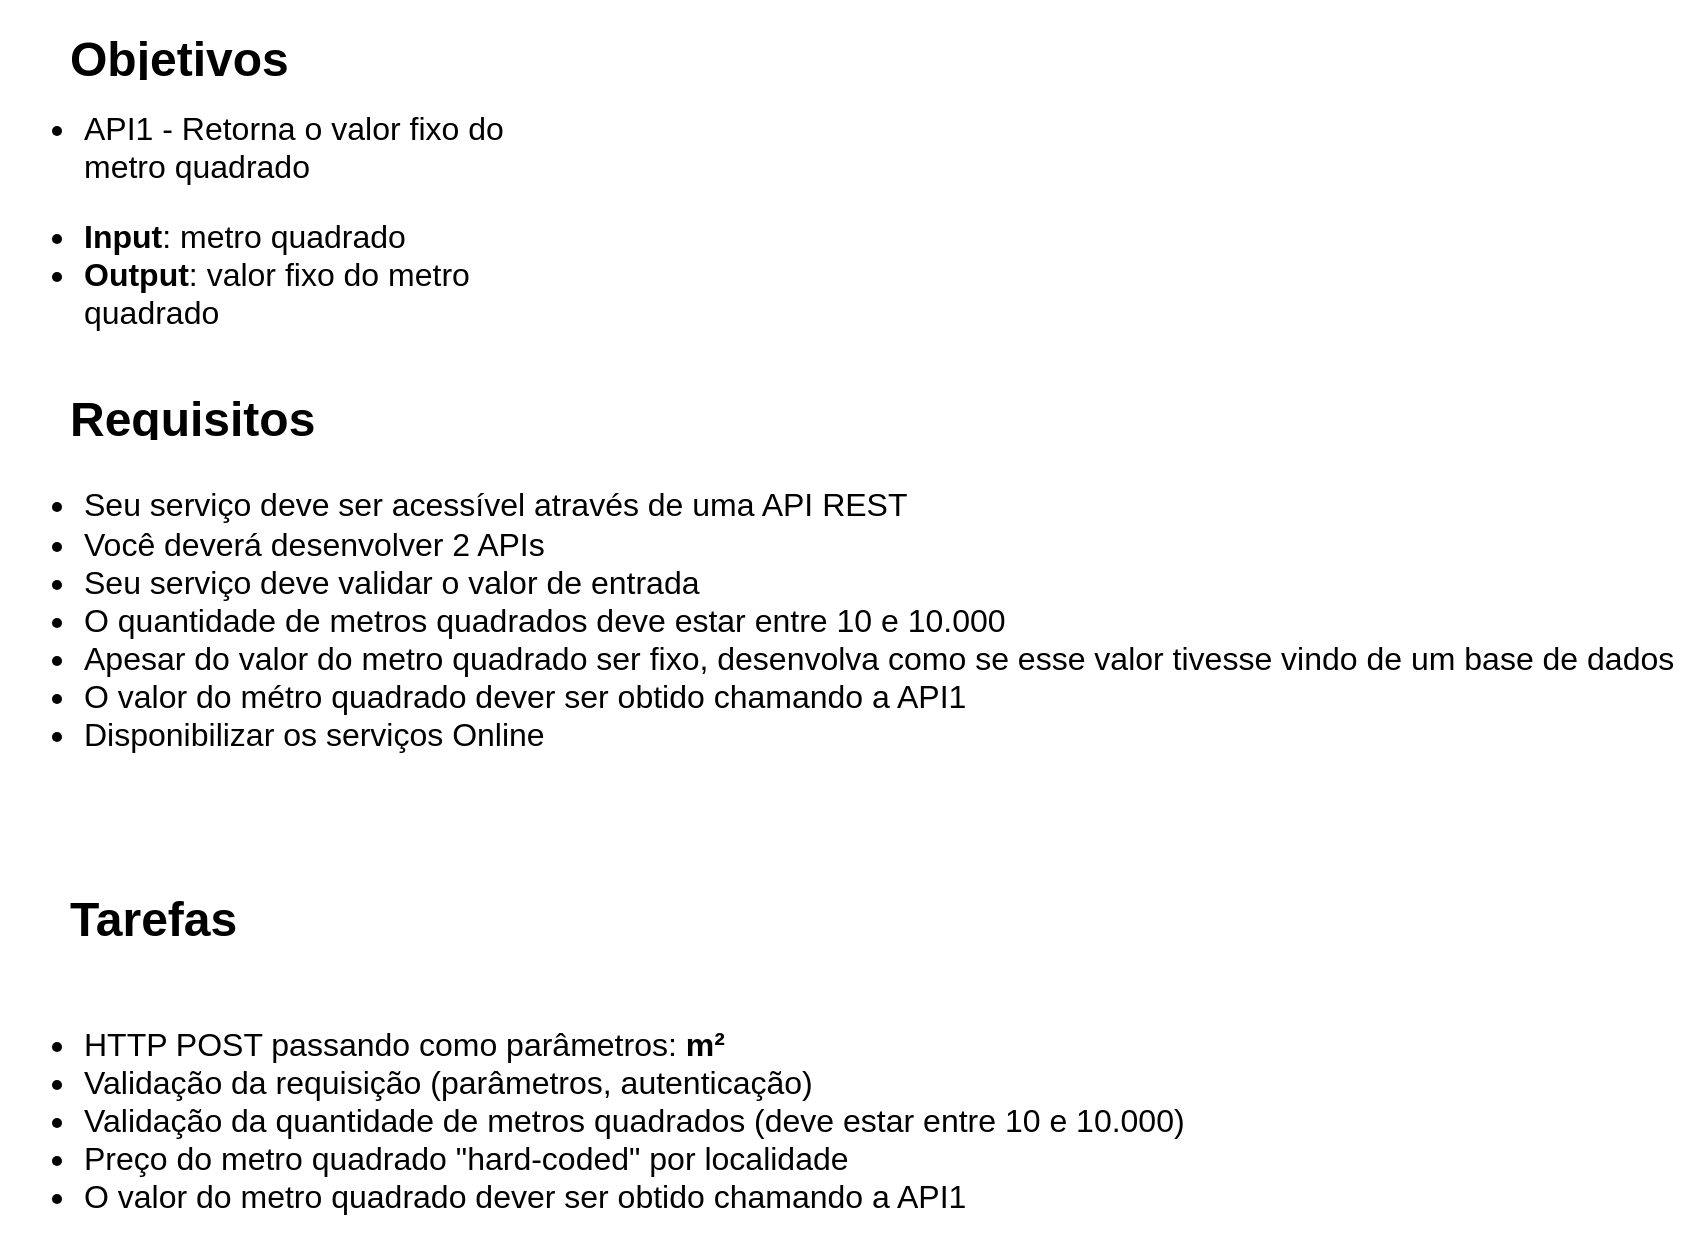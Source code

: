 <mxfile version="13.10.4" type="github">
  <diagram id="RD8ehZkxTknp_T7p32pw" name="Page-1">
    <mxGraphModel dx="2033" dy="752" grid="1" gridSize="10" guides="1" tooltips="1" connect="1" arrows="1" fold="1" page="1" pageScale="1" pageWidth="827" pageHeight="1169" math="0" shadow="0">
      <root>
        <mxCell id="0" />
        <mxCell id="1" parent="0" />
        <mxCell id="w7dyb-yiLlsYN1Ir9zAn-2" value="&lt;div style=&quot;font-size: 16px&quot; align=&quot;left&quot;&gt;&lt;ul&gt;&lt;li&gt;&lt;font style=&quot;font-size: 16px&quot;&gt;API1 - Retorna o valor fixo do metro quadrado&lt;/font&gt;&lt;/li&gt;&lt;/ul&gt;&lt;/div&gt;&lt;div style=&quot;font-size: 16px&quot; align=&quot;left&quot;&gt;&lt;ul&gt;&lt;li&gt;&lt;font style=&quot;font-size: 16px&quot;&gt;&lt;b&gt;Input&lt;/b&gt;: metro quadrado &lt;br&gt;&lt;/font&gt;&lt;/li&gt;&lt;li&gt;&lt;font style=&quot;font-size: 16px&quot;&gt;&lt;b&gt;Output&lt;/b&gt;: valor fixo do metro quadrado&lt;br&gt;&lt;/font&gt;&lt;/li&gt;&lt;/ul&gt;&lt;/div&gt;" style="text;html=1;strokeColor=none;fillColor=none;align=left;verticalAlign=middle;whiteSpace=wrap;rounded=0;" vertex="1" parent="1">
          <mxGeometry x="-680" y="130" width="290" height="100" as="geometry" />
        </mxCell>
        <mxCell id="w7dyb-yiLlsYN1Ir9zAn-8" value="&lt;div style=&quot;font-size: 16px&quot; align=&quot;left&quot;&gt;&lt;ul&gt;&lt;li&gt;&lt;font style=&quot;font-size: 16px&quot;&gt;Seu serviço deve ser acessível através de uma API REST&lt;br&gt;&lt;/font&gt;&lt;/li&gt;&lt;li&gt;&lt;font style=&quot;font-size: 16px&quot;&gt;Você deverá desenvolver 2 APIs&lt;br&gt;&lt;/font&gt;&lt;/li&gt;&lt;li&gt;&lt;font style=&quot;font-size: 16px&quot;&gt;Seu serviço deve validar o valor de entrada&lt;br&gt;&lt;/font&gt;&lt;/li&gt;&lt;li&gt;&lt;font style=&quot;font-size: 16px&quot;&gt;O quantidade de metros quadrados deve estar entre 10 e 10.000&lt;br&gt;&lt;/font&gt;&lt;/li&gt;&lt;li&gt;&lt;font style=&quot;font-size: 16px&quot;&gt;Apesar do valor do metro quadrado ser fixo, desenvolva como se esse valor tivesse vindo de um base de dados&lt;br&gt;&lt;/font&gt;&lt;/li&gt;&lt;li&gt;&lt;font style=&quot;font-size: 16px&quot;&gt;O valor do métro quadrado dever ser obtido chamando a API1&lt;br&gt;&lt;/font&gt;&lt;/li&gt;&lt;li&gt;&lt;font style=&quot;font-size: 16px&quot;&gt;Disponibilizar os serviços Online&lt;br&gt;&lt;/font&gt;&lt;/li&gt;&lt;/ul&gt;&lt;/div&gt;" style="text;html=1;align=left;verticalAlign=middle;resizable=0;points=[];autosize=1;" vertex="1" parent="1">
          <mxGeometry x="-680" y="310" width="850" height="140" as="geometry" />
        </mxCell>
        <mxCell id="w7dyb-yiLlsYN1Ir9zAn-9" value="&lt;h1&gt;Objetivos&lt;br&gt;&lt;/h1&gt;&lt;p&gt;&lt;br&gt;&lt;/p&gt;" style="text;html=1;strokeColor=none;fillColor=none;spacing=5;spacingTop=-20;whiteSpace=wrap;overflow=hidden;rounded=0;" vertex="1" parent="1">
          <mxGeometry x="-650" y="80" width="190" height="30" as="geometry" />
        </mxCell>
        <mxCell id="w7dyb-yiLlsYN1Ir9zAn-10" value="&lt;h1&gt;Requisitos&lt;br&gt;&lt;/h1&gt;&lt;p&gt;&lt;br&gt;&lt;/p&gt;" style="text;html=1;strokeColor=none;fillColor=none;spacing=5;spacingTop=-20;whiteSpace=wrap;overflow=hidden;rounded=0;" vertex="1" parent="1">
          <mxGeometry x="-650" y="260" width="190" height="30" as="geometry" />
        </mxCell>
        <mxCell id="w7dyb-yiLlsYN1Ir9zAn-11" value="&lt;h1&gt;Tarefas&lt;/h1&gt;&lt;p style=&quot;font-size: 16px&quot;&gt;&lt;br&gt;&lt;/p&gt;" style="text;html=1;strokeColor=none;fillColor=none;spacing=5;spacingTop=-20;whiteSpace=wrap;overflow=hidden;rounded=0;" vertex="1" parent="1">
          <mxGeometry x="-650" y="510" width="190" height="40" as="geometry" />
        </mxCell>
        <mxCell id="w7dyb-yiLlsYN1Ir9zAn-13" value="&lt;div style=&quot;font-size: 16px&quot; align=&quot;left&quot;&gt;&lt;ul&gt;&lt;li&gt;&lt;font style=&quot;font-size: 16px&quot;&gt;HTTP POST passando como parâmetros: &lt;b&gt;m²&lt;br&gt;&lt;/b&gt;&lt;/font&gt;&lt;/li&gt;&lt;li&gt;&lt;font style=&quot;font-size: 16px&quot;&gt;Validação da requisição (parâmetros, autenticação)&lt;br&gt;&lt;/font&gt;&lt;/li&gt;&lt;li&gt;&lt;font style=&quot;font-size: 16px&quot;&gt;Validação da quantidade de metros quadrados (deve estar entre 10 e 10.000)&lt;/font&gt;&lt;/li&gt;&lt;li&gt;&lt;font style=&quot;font-size: 16px&quot;&gt;Preço do metro quadrado &quot;hard-coded&quot; por localidade&lt;br&gt;&lt;/font&gt;&lt;/li&gt;&lt;li&gt;&lt;font style=&quot;font-size: 16px&quot;&gt;O valor do metro quadrado dever ser obtido chamando a API1&lt;br&gt;&lt;/font&gt;&lt;/li&gt;&lt;/ul&gt;&lt;/div&gt;" style="text;html=1;align=left;verticalAlign=middle;resizable=0;points=[];autosize=1;" vertex="1" parent="1">
          <mxGeometry x="-680" y="575" width="600" height="110" as="geometry" />
        </mxCell>
      </root>
    </mxGraphModel>
  </diagram>
</mxfile>
